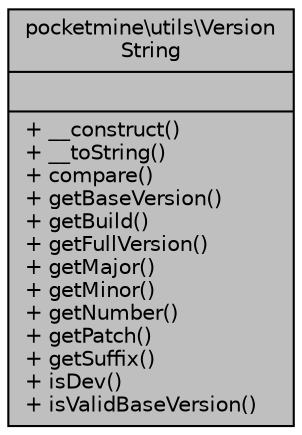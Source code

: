 digraph "pocketmine\utils\VersionString"
{
 // INTERACTIVE_SVG=YES
 // LATEX_PDF_SIZE
  edge [fontname="Helvetica",fontsize="10",labelfontname="Helvetica",labelfontsize="10"];
  node [fontname="Helvetica",fontsize="10",shape=record];
  Node1 [label="{pocketmine\\utils\\Version\lString\n||+ __construct()\l+ __toString()\l+ compare()\l+ getBaseVersion()\l+ getBuild()\l+ getFullVersion()\l+ getMajor()\l+ getMinor()\l+ getNumber()\l+ getPatch()\l+ getSuffix()\l+ isDev()\l+ isValidBaseVersion()\l}",height=0.2,width=0.4,color="black", fillcolor="grey75", style="filled", fontcolor="black",tooltip=" "];
}
